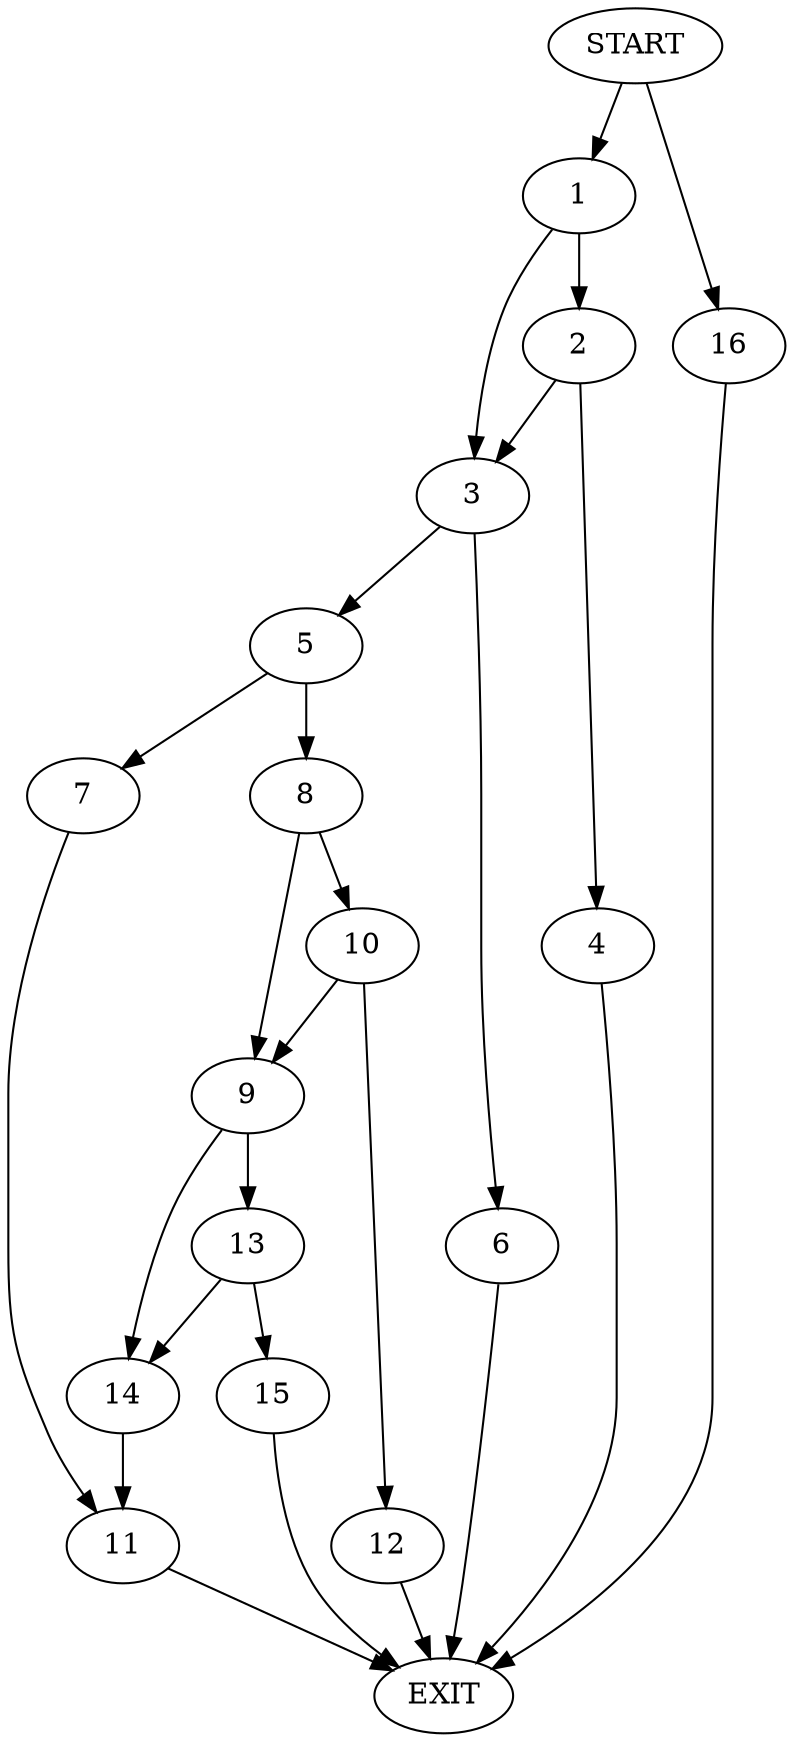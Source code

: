 digraph {
0 [label="START"]
17 [label="EXIT"]
0 -> 1
1 -> 2
1 -> 3
2 -> 4
2 -> 3
3 -> 5
3 -> 6
4 -> 17
5 -> 7
5 -> 8
6 -> 17
8 -> 9
8 -> 10
7 -> 11
10 -> 12
10 -> 9
9 -> 13
9 -> 14
12 -> 17
14 -> 11
13 -> 15
13 -> 14
15 -> 17
11 -> 17
0 -> 16
16 -> 17
}
